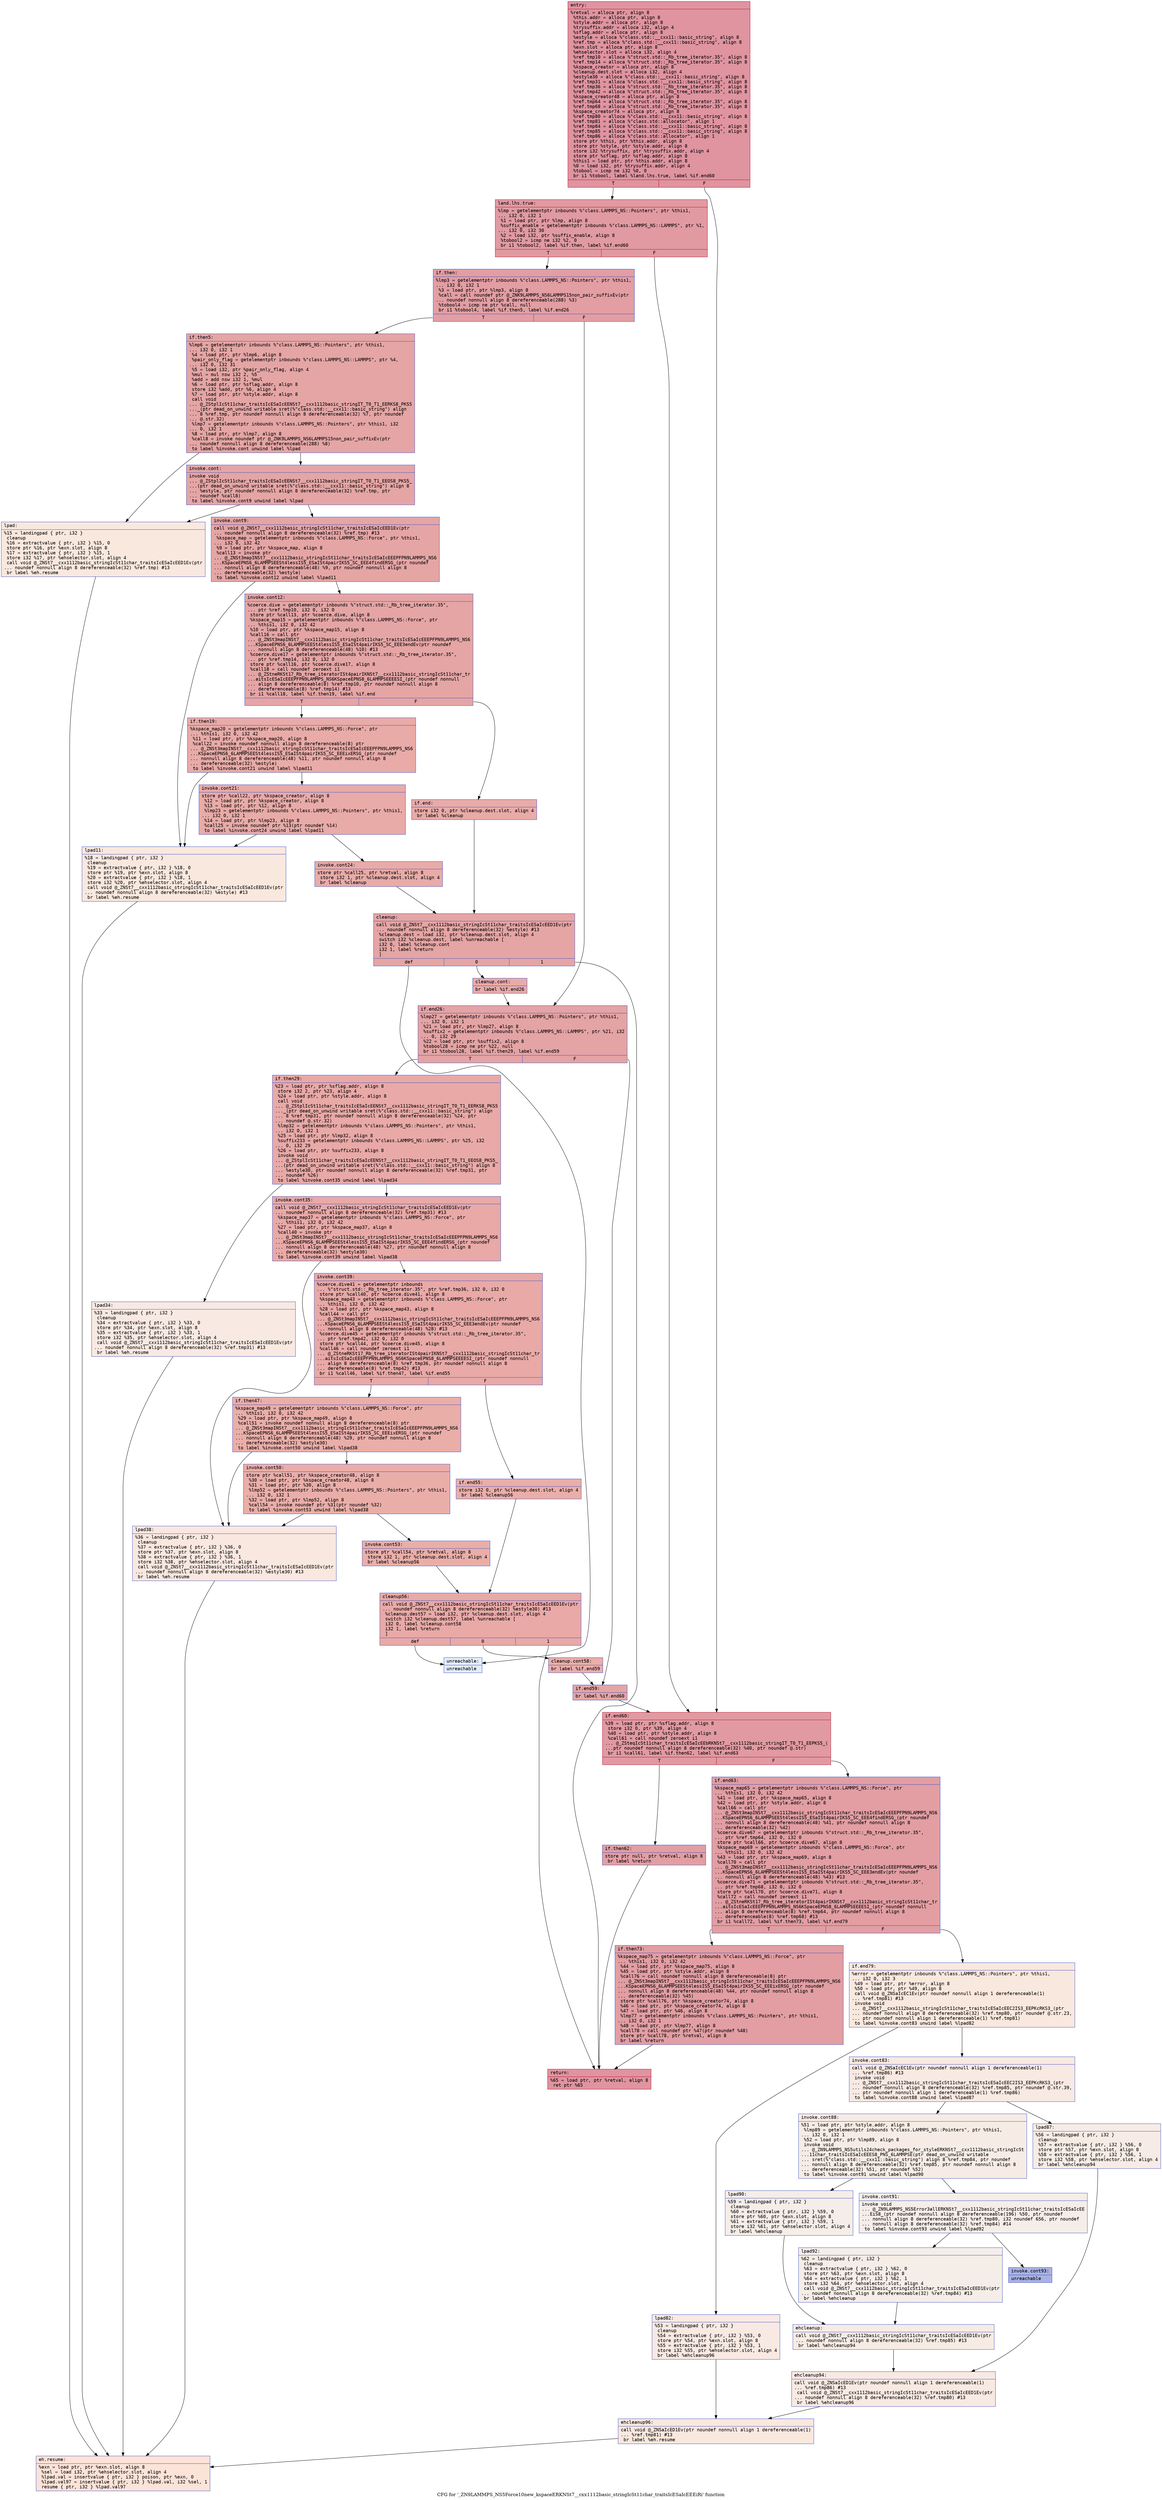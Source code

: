 digraph "CFG for '_ZN9LAMMPS_NS5Force10new_kspaceERKNSt7__cxx1112basic_stringIcSt11char_traitsIcESaIcEEEiRi' function" {
	label="CFG for '_ZN9LAMMPS_NS5Force10new_kspaceERKNSt7__cxx1112basic_stringIcSt11char_traitsIcESaIcEEEiRi' function";

	Node0x563a5e0f8010 [shape=record,color="#b70d28ff", style=filled, fillcolor="#b70d2870" fontname="Courier",label="{entry:\l|  %retval = alloca ptr, align 8\l  %this.addr = alloca ptr, align 8\l  %style.addr = alloca ptr, align 8\l  %trysuffix.addr = alloca i32, align 4\l  %sflag.addr = alloca ptr, align 8\l  %estyle = alloca %\"class.std::__cxx11::basic_string\", align 8\l  %ref.tmp = alloca %\"class.std::__cxx11::basic_string\", align 8\l  %exn.slot = alloca ptr, align 8\l  %ehselector.slot = alloca i32, align 4\l  %ref.tmp10 = alloca %\"struct.std::_Rb_tree_iterator.35\", align 8\l  %ref.tmp14 = alloca %\"struct.std::_Rb_tree_iterator.35\", align 8\l  %kspace_creator = alloca ptr, align 8\l  %cleanup.dest.slot = alloca i32, align 4\l  %estyle30 = alloca %\"class.std::__cxx11::basic_string\", align 8\l  %ref.tmp31 = alloca %\"class.std::__cxx11::basic_string\", align 8\l  %ref.tmp36 = alloca %\"struct.std::_Rb_tree_iterator.35\", align 8\l  %ref.tmp42 = alloca %\"struct.std::_Rb_tree_iterator.35\", align 8\l  %kspace_creator48 = alloca ptr, align 8\l  %ref.tmp64 = alloca %\"struct.std::_Rb_tree_iterator.35\", align 8\l  %ref.tmp68 = alloca %\"struct.std::_Rb_tree_iterator.35\", align 8\l  %kspace_creator74 = alloca ptr, align 8\l  %ref.tmp80 = alloca %\"class.std::__cxx11::basic_string\", align 8\l  %ref.tmp81 = alloca %\"class.std::allocator\", align 1\l  %ref.tmp84 = alloca %\"class.std::__cxx11::basic_string\", align 8\l  %ref.tmp85 = alloca %\"class.std::__cxx11::basic_string\", align 8\l  %ref.tmp86 = alloca %\"class.std::allocator\", align 1\l  store ptr %this, ptr %this.addr, align 8\l  store ptr %style, ptr %style.addr, align 8\l  store i32 %trysuffix, ptr %trysuffix.addr, align 4\l  store ptr %sflag, ptr %sflag.addr, align 8\l  %this1 = load ptr, ptr %this.addr, align 8\l  %0 = load i32, ptr %trysuffix.addr, align 4\l  %tobool = icmp ne i32 %0, 0\l  br i1 %tobool, label %land.lhs.true, label %if.end60\l|{<s0>T|<s1>F}}"];
	Node0x563a5e0f8010:s0 -> Node0x563a5e0f9910[tooltip="entry -> land.lhs.true\nProbability 62.50%" ];
	Node0x563a5e0f8010:s1 -> Node0x563a5e0f9990[tooltip="entry -> if.end60\nProbability 37.50%" ];
	Node0x563a5e0f9910 [shape=record,color="#b70d28ff", style=filled, fillcolor="#bb1b2c70" fontname="Courier",label="{land.lhs.true:\l|  %lmp = getelementptr inbounds %\"class.LAMMPS_NS::Pointers\", ptr %this1,\l... i32 0, i32 1\l  %1 = load ptr, ptr %lmp, align 8\l  %suffix_enable = getelementptr inbounds %\"class.LAMMPS_NS::LAMMPS\", ptr %1,\l... i32 0, i32 30\l  %2 = load i32, ptr %suffix_enable, align 8\l  %tobool2 = icmp ne i32 %2, 0\l  br i1 %tobool2, label %if.then, label %if.end60\l|{<s0>T|<s1>F}}"];
	Node0x563a5e0f9910:s0 -> Node0x563a5e0f9e10[tooltip="land.lhs.true -> if.then\nProbability 62.50%" ];
	Node0x563a5e0f9910:s1 -> Node0x563a5e0f9990[tooltip="land.lhs.true -> if.end60\nProbability 37.50%" ];
	Node0x563a5e0f9e10 [shape=record,color="#3d50c3ff", style=filled, fillcolor="#be242e70" fontname="Courier",label="{if.then:\l|  %lmp3 = getelementptr inbounds %\"class.LAMMPS_NS::Pointers\", ptr %this1,\l... i32 0, i32 1\l  %3 = load ptr, ptr %lmp3, align 8\l  %call = call noundef ptr @_ZNK9LAMMPS_NS6LAMMPS15non_pair_suffixEv(ptr\l... noundef nonnull align 8 dereferenceable(288) %3)\l  %tobool4 = icmp ne ptr %call, null\l  br i1 %tobool4, label %if.then5, label %if.end26\l|{<s0>T|<s1>F}}"];
	Node0x563a5e0f9e10:s0 -> Node0x563a5e0fa2d0[tooltip="if.then -> if.then5\nProbability 62.50%" ];
	Node0x563a5e0f9e10:s1 -> Node0x563a5e0fa350[tooltip="if.then -> if.end26\nProbability 37.50%" ];
	Node0x563a5e0fa2d0 [shape=record,color="#3d50c3ff", style=filled, fillcolor="#c5333470" fontname="Courier",label="{if.then5:\l|  %lmp6 = getelementptr inbounds %\"class.LAMMPS_NS::Pointers\", ptr %this1,\l... i32 0, i32 1\l  %4 = load ptr, ptr %lmp6, align 8\l  %pair_only_flag = getelementptr inbounds %\"class.LAMMPS_NS::LAMMPS\", ptr %4,\l... i32 0, i32 31\l  %5 = load i32, ptr %pair_only_flag, align 4\l  %mul = mul nsw i32 2, %5\l  %add = add nsw i32 1, %mul\l  %6 = load ptr, ptr %sflag.addr, align 8\l  store i32 %add, ptr %6, align 4\l  %7 = load ptr, ptr %style.addr, align 8\l  call void\l... @_ZStplIcSt11char_traitsIcESaIcEENSt7__cxx1112basic_stringIT_T0_T1_EERKS8_PKS5\l..._(ptr dead_on_unwind writable sret(%\"class.std::__cxx11::basic_string\") align\l... 8 %ref.tmp, ptr noundef nonnull align 8 dereferenceable(32) %7, ptr noundef\l... @.str.32)\l  %lmp7 = getelementptr inbounds %\"class.LAMMPS_NS::Pointers\", ptr %this1, i32\l... 0, i32 1\l  %8 = load ptr, ptr %lmp7, align 8\l  %call8 = invoke noundef ptr @_ZNK9LAMMPS_NS6LAMMPS15non_pair_suffixEv(ptr\l... noundef nonnull align 8 dereferenceable(288) %8)\l          to label %invoke.cont unwind label %lpad\l}"];
	Node0x563a5e0fa2d0 -> Node0x563a5e0f8f90[tooltip="if.then5 -> invoke.cont\nProbability 100.00%" ];
	Node0x563a5e0fa2d0 -> Node0x563a5e0f8fe0[tooltip="if.then5 -> lpad\nProbability 0.00%" ];
	Node0x563a5e0f8f90 [shape=record,color="#3d50c3ff", style=filled, fillcolor="#c5333470" fontname="Courier",label="{invoke.cont:\l|  invoke void\l... @_ZStplIcSt11char_traitsIcESaIcEENSt7__cxx1112basic_stringIT_T0_T1_EEOS8_PKS5_\l...(ptr dead_on_unwind writable sret(%\"class.std::__cxx11::basic_string\") align 8\l... %estyle, ptr noundef nonnull align 8 dereferenceable(32) %ref.tmp, ptr\l... noundef %call8)\l          to label %invoke.cont9 unwind label %lpad\l}"];
	Node0x563a5e0f8f90 -> Node0x563a5e0f90a0[tooltip="invoke.cont -> invoke.cont9\nProbability 100.00%" ];
	Node0x563a5e0f8f90 -> Node0x563a5e0f8fe0[tooltip="invoke.cont -> lpad\nProbability 0.00%" ];
	Node0x563a5e0f90a0 [shape=record,color="#3d50c3ff", style=filled, fillcolor="#c5333470" fontname="Courier",label="{invoke.cont9:\l|  call void @_ZNSt7__cxx1112basic_stringIcSt11char_traitsIcESaIcEED1Ev(ptr\l... noundef nonnull align 8 dereferenceable(32) %ref.tmp) #13\l  %kspace_map = getelementptr inbounds %\"class.LAMMPS_NS::Force\", ptr %this1,\l... i32 0, i32 42\l  %9 = load ptr, ptr %kspace_map, align 8\l  %call13 = invoke ptr\l... @_ZNSt3mapINSt7__cxx1112basic_stringIcSt11char_traitsIcESaIcEEEPFPN9LAMMPS_NS6\l...KSpaceEPNS6_6LAMMPSEESt4lessIS5_ESaISt4pairIKS5_SC_EEE4findERSG_(ptr noundef\l... nonnull align 8 dereferenceable(48) %9, ptr noundef nonnull align 8\l... dereferenceable(32) %estyle)\l          to label %invoke.cont12 unwind label %lpad11\l}"];
	Node0x563a5e0f90a0 -> Node0x563a5e0f91e0[tooltip="invoke.cont9 -> invoke.cont12\nProbability 100.00%" ];
	Node0x563a5e0f90a0 -> Node0x563a5e0fb610[tooltip="invoke.cont9 -> lpad11\nProbability 0.00%" ];
	Node0x563a5e0f91e0 [shape=record,color="#3d50c3ff", style=filled, fillcolor="#c5333470" fontname="Courier",label="{invoke.cont12:\l|  %coerce.dive = getelementptr inbounds %\"struct.std::_Rb_tree_iterator.35\",\l... ptr %ref.tmp10, i32 0, i32 0\l  store ptr %call13, ptr %coerce.dive, align 8\l  %kspace_map15 = getelementptr inbounds %\"class.LAMMPS_NS::Force\", ptr\l... %this1, i32 0, i32 42\l  %10 = load ptr, ptr %kspace_map15, align 8\l  %call16 = call ptr\l... @_ZNSt3mapINSt7__cxx1112basic_stringIcSt11char_traitsIcESaIcEEEPFPN9LAMMPS_NS6\l...KSpaceEPNS6_6LAMMPSEESt4lessIS5_ESaISt4pairIKS5_SC_EEE3endEv(ptr noundef\l... nonnull align 8 dereferenceable(48) %10) #13\l  %coerce.dive17 = getelementptr inbounds %\"struct.std::_Rb_tree_iterator.35\",\l... ptr %ref.tmp14, i32 0, i32 0\l  store ptr %call16, ptr %coerce.dive17, align 8\l  %call18 = call noundef zeroext i1\l... @_ZStneRKSt17_Rb_tree_iteratorISt4pairIKNSt7__cxx1112basic_stringIcSt11char_tr\l...aitsIcESaIcEEEPFPN9LAMMPS_NS6KSpaceEPNS8_6LAMMPSEEEESI_(ptr noundef nonnull\l... align 8 dereferenceable(8) %ref.tmp10, ptr noundef nonnull align 8\l... dereferenceable(8) %ref.tmp14) #13\l  br i1 %call18, label %if.then19, label %if.end\l|{<s0>T|<s1>F}}"];
	Node0x563a5e0f91e0:s0 -> Node0x563a5e0fc120[tooltip="invoke.cont12 -> if.then19\nProbability 50.00%" ];
	Node0x563a5e0f91e0:s1 -> Node0x563a5e0fc200[tooltip="invoke.cont12 -> if.end\nProbability 50.00%" ];
	Node0x563a5e0fc120 [shape=record,color="#3d50c3ff", style=filled, fillcolor="#cc403a70" fontname="Courier",label="{if.then19:\l|  %kspace_map20 = getelementptr inbounds %\"class.LAMMPS_NS::Force\", ptr\l... %this1, i32 0, i32 42\l  %11 = load ptr, ptr %kspace_map20, align 8\l  %call22 = invoke noundef nonnull align 8 dereferenceable(8) ptr\l... @_ZNSt3mapINSt7__cxx1112basic_stringIcSt11char_traitsIcESaIcEEEPFPN9LAMMPS_NS6\l...KSpaceEPNS6_6LAMMPSEESt4lessIS5_ESaISt4pairIKS5_SC_EEEixERSG_(ptr noundef\l... nonnull align 8 dereferenceable(48) %11, ptr noundef nonnull align 8\l... dereferenceable(32) %estyle)\l          to label %invoke.cont21 unwind label %lpad11\l}"];
	Node0x563a5e0fc120 -> Node0x563a5e0fc570[tooltip="if.then19 -> invoke.cont21\nProbability 100.00%" ];
	Node0x563a5e0fc120 -> Node0x563a5e0fb610[tooltip="if.then19 -> lpad11\nProbability 0.00%" ];
	Node0x563a5e0fc570 [shape=record,color="#3d50c3ff", style=filled, fillcolor="#cc403a70" fontname="Courier",label="{invoke.cont21:\l|  store ptr %call22, ptr %kspace_creator, align 8\l  %12 = load ptr, ptr %kspace_creator, align 8\l  %13 = load ptr, ptr %12, align 8\l  %lmp23 = getelementptr inbounds %\"class.LAMMPS_NS::Pointers\", ptr %this1,\l... i32 0, i32 1\l  %14 = load ptr, ptr %lmp23, align 8\l  %call25 = invoke noundef ptr %13(ptr noundef %14)\l          to label %invoke.cont24 unwind label %lpad11\l}"];
	Node0x563a5e0fc570 -> Node0x563a5e0fcb40[tooltip="invoke.cont21 -> invoke.cont24\nProbability 100.00%" ];
	Node0x563a5e0fc570 -> Node0x563a5e0fb610[tooltip="invoke.cont21 -> lpad11\nProbability 0.00%" ];
	Node0x563a5e0fcb40 [shape=record,color="#3d50c3ff", style=filled, fillcolor="#cc403a70" fontname="Courier",label="{invoke.cont24:\l|  store ptr %call25, ptr %retval, align 8\l  store i32 1, ptr %cleanup.dest.slot, align 4\l  br label %cleanup\l}"];
	Node0x563a5e0fcb40 -> Node0x563a5e0fcdd0[tooltip="invoke.cont24 -> cleanup\nProbability 100.00%" ];
	Node0x563a5e0f8fe0 [shape=record,color="#3d50c3ff", style=filled, fillcolor="#f2cab570" fontname="Courier",label="{lpad:\l|  %15 = landingpad \{ ptr, i32 \}\l          cleanup\l  %16 = extractvalue \{ ptr, i32 \} %15, 0\l  store ptr %16, ptr %exn.slot, align 8\l  %17 = extractvalue \{ ptr, i32 \} %15, 1\l  store i32 %17, ptr %ehselector.slot, align 4\l  call void @_ZNSt7__cxx1112basic_stringIcSt11char_traitsIcESaIcEED1Ev(ptr\l... noundef nonnull align 8 dereferenceable(32) %ref.tmp) #13\l  br label %eh.resume\l}"];
	Node0x563a5e0f8fe0 -> Node0x563a5e0fd030[tooltip="lpad -> eh.resume\nProbability 100.00%" ];
	Node0x563a5e0fb610 [shape=record,color="#3d50c3ff", style=filled, fillcolor="#f2cab570" fontname="Courier",label="{lpad11:\l|  %18 = landingpad \{ ptr, i32 \}\l          cleanup\l  %19 = extractvalue \{ ptr, i32 \} %18, 0\l  store ptr %19, ptr %exn.slot, align 8\l  %20 = extractvalue \{ ptr, i32 \} %18, 1\l  store i32 %20, ptr %ehselector.slot, align 4\l  call void @_ZNSt7__cxx1112basic_stringIcSt11char_traitsIcESaIcEED1Ev(ptr\l... noundef nonnull align 8 dereferenceable(32) %estyle) #13\l  br label %eh.resume\l}"];
	Node0x563a5e0fb610 -> Node0x563a5e0fd030[tooltip="lpad11 -> eh.resume\nProbability 100.00%" ];
	Node0x563a5e0fc200 [shape=record,color="#3d50c3ff", style=filled, fillcolor="#cc403a70" fontname="Courier",label="{if.end:\l|  store i32 0, ptr %cleanup.dest.slot, align 4\l  br label %cleanup\l}"];
	Node0x563a5e0fc200 -> Node0x563a5e0fcdd0[tooltip="if.end -> cleanup\nProbability 100.00%" ];
	Node0x563a5e0fcdd0 [shape=record,color="#3d50c3ff", style=filled, fillcolor="#c5333470" fontname="Courier",label="{cleanup:\l|  call void @_ZNSt7__cxx1112basic_stringIcSt11char_traitsIcESaIcEED1Ev(ptr\l... noundef nonnull align 8 dereferenceable(32) %estyle) #13\l  %cleanup.dest = load i32, ptr %cleanup.dest.slot, align 4\l  switch i32 %cleanup.dest, label %unreachable [\l    i32 0, label %cleanup.cont\l    i32 1, label %return\l  ]\l|{<s0>def|<s1>0|<s2>1}}"];
	Node0x563a5e0fcdd0:s0 -> Node0x563a5e0fd470[tooltip="cleanup -> unreachable\nProbability 0.00%" ];
	Node0x563a5e0fcdd0:s1 -> Node0x563a5e0fd930[tooltip="cleanup -> cleanup.cont\nProbability 50.00%" ];
	Node0x563a5e0fcdd0:s2 -> Node0x563a5e0fd9b0[tooltip="cleanup -> return\nProbability 50.00%" ];
	Node0x563a5e0fd930 [shape=record,color="#3d50c3ff", style=filled, fillcolor="#cc403a70" fontname="Courier",label="{cleanup.cont:\l|  br label %if.end26\l}"];
	Node0x563a5e0fd930 -> Node0x563a5e0fa350[tooltip="cleanup.cont -> if.end26\nProbability 100.00%" ];
	Node0x563a5e0fa350 [shape=record,color="#3d50c3ff", style=filled, fillcolor="#c32e3170" fontname="Courier",label="{if.end26:\l|  %lmp27 = getelementptr inbounds %\"class.LAMMPS_NS::Pointers\", ptr %this1,\l... i32 0, i32 1\l  %21 = load ptr, ptr %lmp27, align 8\l  %suffix2 = getelementptr inbounds %\"class.LAMMPS_NS::LAMMPS\", ptr %21, i32\l... 0, i32 29\l  %22 = load ptr, ptr %suffix2, align 8\l  %tobool28 = icmp ne ptr %22, null\l  br i1 %tobool28, label %if.then29, label %if.end59\l|{<s0>T|<s1>F}}"];
	Node0x563a5e0fa350:s0 -> Node0x563a5e0fdf80[tooltip="if.end26 -> if.then29\nProbability 62.50%" ];
	Node0x563a5e0fa350:s1 -> Node0x563a5e0fe000[tooltip="if.end26 -> if.end59\nProbability 37.50%" ];
	Node0x563a5e0fdf80 [shape=record,color="#3d50c3ff", style=filled, fillcolor="#ca3b3770" fontname="Courier",label="{if.then29:\l|  %23 = load ptr, ptr %sflag.addr, align 8\l  store i32 2, ptr %23, align 4\l  %24 = load ptr, ptr %style.addr, align 8\l  call void\l... @_ZStplIcSt11char_traitsIcESaIcEENSt7__cxx1112basic_stringIT_T0_T1_EERKS8_PKS5\l..._(ptr dead_on_unwind writable sret(%\"class.std::__cxx11::basic_string\") align\l... 8 %ref.tmp31, ptr noundef nonnull align 8 dereferenceable(32) %24, ptr\l... noundef @.str.32)\l  %lmp32 = getelementptr inbounds %\"class.LAMMPS_NS::Pointers\", ptr %this1,\l... i32 0, i32 1\l  %25 = load ptr, ptr %lmp32, align 8\l  %suffix233 = getelementptr inbounds %\"class.LAMMPS_NS::LAMMPS\", ptr %25, i32\l... 0, i32 29\l  %26 = load ptr, ptr %suffix233, align 8\l  invoke void\l... @_ZStplIcSt11char_traitsIcESaIcEENSt7__cxx1112basic_stringIT_T0_T1_EEOS8_PKS5_\l...(ptr dead_on_unwind writable sret(%\"class.std::__cxx11::basic_string\") align 8\l... %estyle30, ptr noundef nonnull align 8 dereferenceable(32) %ref.tmp31, ptr\l... noundef %26)\l          to label %invoke.cont35 unwind label %lpad34\l}"];
	Node0x563a5e0fdf80 -> Node0x563a5e0fe670[tooltip="if.then29 -> invoke.cont35\nProbability 100.00%" ];
	Node0x563a5e0fdf80 -> Node0x563a5e0fe6f0[tooltip="if.then29 -> lpad34\nProbability 0.00%" ];
	Node0x563a5e0fe670 [shape=record,color="#3d50c3ff", style=filled, fillcolor="#ca3b3770" fontname="Courier",label="{invoke.cont35:\l|  call void @_ZNSt7__cxx1112basic_stringIcSt11char_traitsIcESaIcEED1Ev(ptr\l... noundef nonnull align 8 dereferenceable(32) %ref.tmp31) #13\l  %kspace_map37 = getelementptr inbounds %\"class.LAMMPS_NS::Force\", ptr\l... %this1, i32 0, i32 42\l  %27 = load ptr, ptr %kspace_map37, align 8\l  %call40 = invoke ptr\l... @_ZNSt3mapINSt7__cxx1112basic_stringIcSt11char_traitsIcESaIcEEEPFPN9LAMMPS_NS6\l...KSpaceEPNS6_6LAMMPSEESt4lessIS5_ESaISt4pairIKS5_SC_EEE4findERSG_(ptr noundef\l... nonnull align 8 dereferenceable(48) %27, ptr noundef nonnull align 8\l... dereferenceable(32) %estyle30)\l          to label %invoke.cont39 unwind label %lpad38\l}"];
	Node0x563a5e0fe670 -> Node0x563a5e0fe9e0[tooltip="invoke.cont35 -> invoke.cont39\nProbability 100.00%" ];
	Node0x563a5e0fe670 -> Node0x563a5e0fed30[tooltip="invoke.cont35 -> lpad38\nProbability 0.00%" ];
	Node0x563a5e0fe9e0 [shape=record,color="#3d50c3ff", style=filled, fillcolor="#ca3b3770" fontname="Courier",label="{invoke.cont39:\l|  %coerce.dive41 = getelementptr inbounds\l... %\"struct.std::_Rb_tree_iterator.35\", ptr %ref.tmp36, i32 0, i32 0\l  store ptr %call40, ptr %coerce.dive41, align 8\l  %kspace_map43 = getelementptr inbounds %\"class.LAMMPS_NS::Force\", ptr\l... %this1, i32 0, i32 42\l  %28 = load ptr, ptr %kspace_map43, align 8\l  %call44 = call ptr\l... @_ZNSt3mapINSt7__cxx1112basic_stringIcSt11char_traitsIcESaIcEEEPFPN9LAMMPS_NS6\l...KSpaceEPNS6_6LAMMPSEESt4lessIS5_ESaISt4pairIKS5_SC_EEE3endEv(ptr noundef\l... nonnull align 8 dereferenceable(48) %28) #13\l  %coerce.dive45 = getelementptr inbounds %\"struct.std::_Rb_tree_iterator.35\",\l... ptr %ref.tmp42, i32 0, i32 0\l  store ptr %call44, ptr %coerce.dive45, align 8\l  %call46 = call noundef zeroext i1\l... @_ZStneRKSt17_Rb_tree_iteratorISt4pairIKNSt7__cxx1112basic_stringIcSt11char_tr\l...aitsIcESaIcEEEPFPN9LAMMPS_NS6KSpaceEPNS8_6LAMMPSEEEESI_(ptr noundef nonnull\l... align 8 dereferenceable(8) %ref.tmp36, ptr noundef nonnull align 8\l... dereferenceable(8) %ref.tmp42) #13\l  br i1 %call46, label %if.then47, label %if.end55\l|{<s0>T|<s1>F}}"];
	Node0x563a5e0fe9e0:s0 -> Node0x563a5e0ff6a0[tooltip="invoke.cont39 -> if.then47\nProbability 50.00%" ];
	Node0x563a5e0fe9e0:s1 -> Node0x563a5e0ff720[tooltip="invoke.cont39 -> if.end55\nProbability 50.00%" ];
	Node0x563a5e0ff6a0 [shape=record,color="#3d50c3ff", style=filled, fillcolor="#d0473d70" fontname="Courier",label="{if.then47:\l|  %kspace_map49 = getelementptr inbounds %\"class.LAMMPS_NS::Force\", ptr\l... %this1, i32 0, i32 42\l  %29 = load ptr, ptr %kspace_map49, align 8\l  %call51 = invoke noundef nonnull align 8 dereferenceable(8) ptr\l... @_ZNSt3mapINSt7__cxx1112basic_stringIcSt11char_traitsIcESaIcEEEPFPN9LAMMPS_NS6\l...KSpaceEPNS6_6LAMMPSEESt4lessIS5_ESaISt4pairIKS5_SC_EEEixERSG_(ptr noundef\l... nonnull align 8 dereferenceable(48) %29, ptr noundef nonnull align 8\l... dereferenceable(32) %estyle30)\l          to label %invoke.cont50 unwind label %lpad38\l}"];
	Node0x563a5e0ff6a0 -> Node0x563a5e0facf0[tooltip="if.then47 -> invoke.cont50\nProbability 100.00%" ];
	Node0x563a5e0ff6a0 -> Node0x563a5e0fed30[tooltip="if.then47 -> lpad38\nProbability 0.00%" ];
	Node0x563a5e0facf0 [shape=record,color="#3d50c3ff", style=filled, fillcolor="#d0473d70" fontname="Courier",label="{invoke.cont50:\l|  store ptr %call51, ptr %kspace_creator48, align 8\l  %30 = load ptr, ptr %kspace_creator48, align 8\l  %31 = load ptr, ptr %30, align 8\l  %lmp52 = getelementptr inbounds %\"class.LAMMPS_NS::Pointers\", ptr %this1,\l... i32 0, i32 1\l  %32 = load ptr, ptr %lmp52, align 8\l  %call54 = invoke noundef ptr %31(ptr noundef %32)\l          to label %invoke.cont53 unwind label %lpad38\l}"];
	Node0x563a5e0facf0 -> Node0x563a5e0fb1a0[tooltip="invoke.cont50 -> invoke.cont53\nProbability 100.00%" ];
	Node0x563a5e0facf0 -> Node0x563a5e0fed30[tooltip="invoke.cont50 -> lpad38\nProbability 0.00%" ];
	Node0x563a5e0fb1a0 [shape=record,color="#3d50c3ff", style=filled, fillcolor="#d0473d70" fontname="Courier",label="{invoke.cont53:\l|  store ptr %call54, ptr %retval, align 8\l  store i32 1, ptr %cleanup.dest.slot, align 4\l  br label %cleanup56\l}"];
	Node0x563a5e0fb1a0 -> Node0x563a5e100800[tooltip="invoke.cont53 -> cleanup56\nProbability 100.00%" ];
	Node0x563a5e0fe6f0 [shape=record,color="#3d50c3ff", style=filled, fillcolor="#efcebd70" fontname="Courier",label="{lpad34:\l|  %33 = landingpad \{ ptr, i32 \}\l          cleanup\l  %34 = extractvalue \{ ptr, i32 \} %33, 0\l  store ptr %34, ptr %exn.slot, align 8\l  %35 = extractvalue \{ ptr, i32 \} %33, 1\l  store i32 %35, ptr %ehselector.slot, align 4\l  call void @_ZNSt7__cxx1112basic_stringIcSt11char_traitsIcESaIcEED1Ev(ptr\l... noundef nonnull align 8 dereferenceable(32) %ref.tmp31) #13\l  br label %eh.resume\l}"];
	Node0x563a5e0fe6f0 -> Node0x563a5e0fd030[tooltip="lpad34 -> eh.resume\nProbability 100.00%" ];
	Node0x563a5e0fed30 [shape=record,color="#3d50c3ff", style=filled, fillcolor="#f1ccb870" fontname="Courier",label="{lpad38:\l|  %36 = landingpad \{ ptr, i32 \}\l          cleanup\l  %37 = extractvalue \{ ptr, i32 \} %36, 0\l  store ptr %37, ptr %exn.slot, align 8\l  %38 = extractvalue \{ ptr, i32 \} %36, 1\l  store i32 %38, ptr %ehselector.slot, align 4\l  call void @_ZNSt7__cxx1112basic_stringIcSt11char_traitsIcESaIcEED1Ev(ptr\l... noundef nonnull align 8 dereferenceable(32) %estyle30) #13\l  br label %eh.resume\l}"];
	Node0x563a5e0fed30 -> Node0x563a5e0fd030[tooltip="lpad38 -> eh.resume\nProbability 100.00%" ];
	Node0x563a5e0ff720 [shape=record,color="#3d50c3ff", style=filled, fillcolor="#d0473d70" fontname="Courier",label="{if.end55:\l|  store i32 0, ptr %cleanup.dest.slot, align 4\l  br label %cleanup56\l}"];
	Node0x563a5e0ff720 -> Node0x563a5e100800[tooltip="if.end55 -> cleanup56\nProbability 100.00%" ];
	Node0x563a5e100800 [shape=record,color="#3d50c3ff", style=filled, fillcolor="#ca3b3770" fontname="Courier",label="{cleanup56:\l|  call void @_ZNSt7__cxx1112basic_stringIcSt11char_traitsIcESaIcEED1Ev(ptr\l... noundef nonnull align 8 dereferenceable(32) %estyle30) #13\l  %cleanup.dest57 = load i32, ptr %cleanup.dest.slot, align 4\l  switch i32 %cleanup.dest57, label %unreachable [\l    i32 0, label %cleanup.cont58\l    i32 1, label %return\l  ]\l|{<s0>def|<s1>0|<s2>1}}"];
	Node0x563a5e100800:s0 -> Node0x563a5e0fd470[tooltip="cleanup56 -> unreachable\nProbability 0.00%" ];
	Node0x563a5e100800:s1 -> Node0x563a5e100a20[tooltip="cleanup56 -> cleanup.cont58\nProbability 50.00%" ];
	Node0x563a5e100800:s2 -> Node0x563a5e0fd9b0[tooltip="cleanup56 -> return\nProbability 50.00%" ];
	Node0x563a5e100a20 [shape=record,color="#3d50c3ff", style=filled, fillcolor="#d0473d70" fontname="Courier",label="{cleanup.cont58:\l|  br label %if.end59\l}"];
	Node0x563a5e100a20 -> Node0x563a5e0fe000[tooltip="cleanup.cont58 -> if.end59\nProbability 100.00%" ];
	Node0x563a5e0fe000 [shape=record,color="#3d50c3ff", style=filled, fillcolor="#c5333470" fontname="Courier",label="{if.end59:\l|  br label %if.end60\l}"];
	Node0x563a5e0fe000 -> Node0x563a5e0f9990[tooltip="if.end59 -> if.end60\nProbability 100.00%" ];
	Node0x563a5e0f9990 [shape=record,color="#b70d28ff", style=filled, fillcolor="#bb1b2c70" fontname="Courier",label="{if.end60:\l|  %39 = load ptr, ptr %sflag.addr, align 8\l  store i32 0, ptr %39, align 4\l  %40 = load ptr, ptr %style.addr, align 8\l  %call61 = call noundef zeroext i1\l... @_ZSteqIcSt11char_traitsIcESaIcEEbRKNSt7__cxx1112basic_stringIT_T0_T1_EEPKS5_(\l...ptr noundef nonnull align 8 dereferenceable(32) %40, ptr noundef @.str)\l  br i1 %call61, label %if.then62, label %if.end63\l|{<s0>T|<s1>F}}"];
	Node0x563a5e0f9990:s0 -> Node0x563a5e101760[tooltip="if.end60 -> if.then62\nProbability 50.00%" ];
	Node0x563a5e0f9990:s1 -> Node0x563a5e1017e0[tooltip="if.end60 -> if.end63\nProbability 50.00%" ];
	Node0x563a5e101760 [shape=record,color="#3d50c3ff", style=filled, fillcolor="#be242e70" fontname="Courier",label="{if.then62:\l|  store ptr null, ptr %retval, align 8\l  br label %return\l}"];
	Node0x563a5e101760 -> Node0x563a5e0fd9b0[tooltip="if.then62 -> return\nProbability 100.00%" ];
	Node0x563a5e1017e0 [shape=record,color="#3d50c3ff", style=filled, fillcolor="#be242e70" fontname="Courier",label="{if.end63:\l|  %kspace_map65 = getelementptr inbounds %\"class.LAMMPS_NS::Force\", ptr\l... %this1, i32 0, i32 42\l  %41 = load ptr, ptr %kspace_map65, align 8\l  %42 = load ptr, ptr %style.addr, align 8\l  %call66 = call ptr\l... @_ZNSt3mapINSt7__cxx1112basic_stringIcSt11char_traitsIcESaIcEEEPFPN9LAMMPS_NS6\l...KSpaceEPNS6_6LAMMPSEESt4lessIS5_ESaISt4pairIKS5_SC_EEE4findERSG_(ptr noundef\l... nonnull align 8 dereferenceable(48) %41, ptr noundef nonnull align 8\l... dereferenceable(32) %42)\l  %coerce.dive67 = getelementptr inbounds %\"struct.std::_Rb_tree_iterator.35\",\l... ptr %ref.tmp64, i32 0, i32 0\l  store ptr %call66, ptr %coerce.dive67, align 8\l  %kspace_map69 = getelementptr inbounds %\"class.LAMMPS_NS::Force\", ptr\l... %this1, i32 0, i32 42\l  %43 = load ptr, ptr %kspace_map69, align 8\l  %call70 = call ptr\l... @_ZNSt3mapINSt7__cxx1112basic_stringIcSt11char_traitsIcESaIcEEEPFPN9LAMMPS_NS6\l...KSpaceEPNS6_6LAMMPSEESt4lessIS5_ESaISt4pairIKS5_SC_EEE3endEv(ptr noundef\l... nonnull align 8 dereferenceable(48) %43) #13\l  %coerce.dive71 = getelementptr inbounds %\"struct.std::_Rb_tree_iterator.35\",\l... ptr %ref.tmp68, i32 0, i32 0\l  store ptr %call70, ptr %coerce.dive71, align 8\l  %call72 = call noundef zeroext i1\l... @_ZStneRKSt17_Rb_tree_iteratorISt4pairIKNSt7__cxx1112basic_stringIcSt11char_tr\l...aitsIcESaIcEEEPFPN9LAMMPS_NS6KSpaceEPNS8_6LAMMPSEEEESI_(ptr noundef nonnull\l... align 8 dereferenceable(8) %ref.tmp64, ptr noundef nonnull align 8\l... dereferenceable(8) %ref.tmp68) #13\l  br i1 %call72, label %if.then73, label %if.end79\l|{<s0>T|<s1>F}}"];
	Node0x563a5e1017e0:s0 -> Node0x563a5e102570[tooltip="if.end63 -> if.then73\nProbability 100.00%" ];
	Node0x563a5e1017e0:s1 -> Node0x563a5e1025f0[tooltip="if.end63 -> if.end79\nProbability 0.00%" ];
	Node0x563a5e102570 [shape=record,color="#3d50c3ff", style=filled, fillcolor="#be242e70" fontname="Courier",label="{if.then73:\l|  %kspace_map75 = getelementptr inbounds %\"class.LAMMPS_NS::Force\", ptr\l... %this1, i32 0, i32 42\l  %44 = load ptr, ptr %kspace_map75, align 8\l  %45 = load ptr, ptr %style.addr, align 8\l  %call76 = call noundef nonnull align 8 dereferenceable(8) ptr\l... @_ZNSt3mapINSt7__cxx1112basic_stringIcSt11char_traitsIcESaIcEEEPFPN9LAMMPS_NS6\l...KSpaceEPNS6_6LAMMPSEESt4lessIS5_ESaISt4pairIKS5_SC_EEEixERSG_(ptr noundef\l... nonnull align 8 dereferenceable(48) %44, ptr noundef nonnull align 8\l... dereferenceable(32) %45)\l  store ptr %call76, ptr %kspace_creator74, align 8\l  %46 = load ptr, ptr %kspace_creator74, align 8\l  %47 = load ptr, ptr %46, align 8\l  %lmp77 = getelementptr inbounds %\"class.LAMMPS_NS::Pointers\", ptr %this1,\l... i32 0, i32 1\l  %48 = load ptr, ptr %lmp77, align 8\l  %call78 = call noundef ptr %47(ptr noundef %48)\l  store ptr %call78, ptr %retval, align 8\l  br label %return\l}"];
	Node0x563a5e102570 -> Node0x563a5e0fd9b0[tooltip="if.then73 -> return\nProbability 100.00%" ];
	Node0x563a5e1025f0 [shape=record,color="#3d50c3ff", style=filled, fillcolor="#f2cab570" fontname="Courier",label="{if.end79:\l|  %error = getelementptr inbounds %\"class.LAMMPS_NS::Pointers\", ptr %this1,\l... i32 0, i32 3\l  %49 = load ptr, ptr %error, align 8\l  %50 = load ptr, ptr %49, align 8\l  call void @_ZNSaIcEC1Ev(ptr noundef nonnull align 1 dereferenceable(1)\l... %ref.tmp81) #13\l  invoke void\l... @_ZNSt7__cxx1112basic_stringIcSt11char_traitsIcESaIcEEC2IS3_EEPKcRKS3_(ptr\l... noundef nonnull align 8 dereferenceable(32) %ref.tmp80, ptr noundef @.str.23,\l... ptr noundef nonnull align 1 dereferenceable(1) %ref.tmp81)\l          to label %invoke.cont83 unwind label %lpad82\l}"];
	Node0x563a5e1025f0 -> Node0x563a5e103b10[tooltip="if.end79 -> invoke.cont83\nProbability 50.00%" ];
	Node0x563a5e1025f0 -> Node0x563a5e103b60[tooltip="if.end79 -> lpad82\nProbability 50.00%" ];
	Node0x563a5e103b10 [shape=record,color="#3d50c3ff", style=filled, fillcolor="#efcebd70" fontname="Courier",label="{invoke.cont83:\l|  call void @_ZNSaIcEC1Ev(ptr noundef nonnull align 1 dereferenceable(1)\l... %ref.tmp86) #13\l  invoke void\l... @_ZNSt7__cxx1112basic_stringIcSt11char_traitsIcESaIcEEC2IS3_EEPKcRKS3_(ptr\l... noundef nonnull align 8 dereferenceable(32) %ref.tmp85, ptr noundef @.str.39,\l... ptr noundef nonnull align 1 dereferenceable(1) %ref.tmp86)\l          to label %invoke.cont88 unwind label %lpad87\l}"];
	Node0x563a5e103b10 -> Node0x563a5e103e50[tooltip="invoke.cont83 -> invoke.cont88\nProbability 50.00%" ];
	Node0x563a5e103b10 -> Node0x563a5e103ea0[tooltip="invoke.cont83 -> lpad87\nProbability 50.00%" ];
	Node0x563a5e103e50 [shape=record,color="#3d50c3ff", style=filled, fillcolor="#ecd3c570" fontname="Courier",label="{invoke.cont88:\l|  %51 = load ptr, ptr %style.addr, align 8\l  %lmp89 = getelementptr inbounds %\"class.LAMMPS_NS::Pointers\", ptr %this1,\l... i32 0, i32 1\l  %52 = load ptr, ptr %lmp89, align 8\l  invoke void\l... @_ZN9LAMMPS_NS5utils24check_packages_for_styleERKNSt7__cxx1112basic_stringIcSt\l...11char_traitsIcESaIcEEES8_PNS_6LAMMPSE(ptr dead_on_unwind writable\l... sret(%\"class.std::__cxx11::basic_string\") align 8 %ref.tmp84, ptr noundef\l... nonnull align 8 dereferenceable(32) %ref.tmp85, ptr noundef nonnull align 8\l... dereferenceable(32) %51, ptr noundef %52)\l          to label %invoke.cont91 unwind label %lpad90\l}"];
	Node0x563a5e103e50 -> Node0x563a5e103e00[tooltip="invoke.cont88 -> invoke.cont91\nProbability 50.00%" ];
	Node0x563a5e103e50 -> Node0x563a5e104310[tooltip="invoke.cont88 -> lpad90\nProbability 50.00%" ];
	Node0x563a5e103e00 [shape=record,color="#3d50c3ff", style=filled, fillcolor="#e8d6cc70" fontname="Courier",label="{invoke.cont91:\l|  invoke void\l... @_ZN9LAMMPS_NS5Error3allERKNSt7__cxx1112basic_stringIcSt11char_traitsIcESaIcEE\l...EiS8_(ptr noundef nonnull align 8 dereferenceable(196) %50, ptr noundef\l... nonnull align 8 dereferenceable(32) %ref.tmp80, i32 noundef 656, ptr noundef\l... nonnull align 8 dereferenceable(32) %ref.tmp84) #14\l          to label %invoke.cont93 unwind label %lpad92\l}"];
	Node0x563a5e103e00 -> Node0x563a5e104500[tooltip="invoke.cont91 -> invoke.cont93\nProbability 0.00%" ];
	Node0x563a5e103e00 -> Node0x563a5e1045e0[tooltip="invoke.cont91 -> lpad92\nProbability 100.00%" ];
	Node0x563a5e104500 [shape=record,color="#3d50c3ff", style=filled, fillcolor="#3d50c370" fontname="Courier",label="{invoke.cont93:\l|  unreachable\l}"];
	Node0x563a5e103b60 [shape=record,color="#3d50c3ff", style=filled, fillcolor="#efcebd70" fontname="Courier",label="{lpad82:\l|  %53 = landingpad \{ ptr, i32 \}\l          cleanup\l  %54 = extractvalue \{ ptr, i32 \} %53, 0\l  store ptr %54, ptr %exn.slot, align 8\l  %55 = extractvalue \{ ptr, i32 \} %53, 1\l  store i32 %55, ptr %ehselector.slot, align 4\l  br label %ehcleanup96\l}"];
	Node0x563a5e103b60 -> Node0x563a5e104a80[tooltip="lpad82 -> ehcleanup96\nProbability 100.00%" ];
	Node0x563a5e103ea0 [shape=record,color="#3d50c3ff", style=filled, fillcolor="#ecd3c570" fontname="Courier",label="{lpad87:\l|  %56 = landingpad \{ ptr, i32 \}\l          cleanup\l  %57 = extractvalue \{ ptr, i32 \} %56, 0\l  store ptr %57, ptr %exn.slot, align 8\l  %58 = extractvalue \{ ptr, i32 \} %56, 1\l  store i32 %58, ptr %ehselector.slot, align 4\l  br label %ehcleanup94\l}"];
	Node0x563a5e103ea0 -> Node0x563a5e104dd0[tooltip="lpad87 -> ehcleanup94\nProbability 100.00%" ];
	Node0x563a5e104310 [shape=record,color="#3d50c3ff", style=filled, fillcolor="#e8d6cc70" fontname="Courier",label="{lpad90:\l|  %59 = landingpad \{ ptr, i32 \}\l          cleanup\l  %60 = extractvalue \{ ptr, i32 \} %59, 0\l  store ptr %60, ptr %exn.slot, align 8\l  %61 = extractvalue \{ ptr, i32 \} %59, 1\l  store i32 %61, ptr %ehselector.slot, align 4\l  br label %ehcleanup\l}"];
	Node0x563a5e104310 -> Node0x563a5e105140[tooltip="lpad90 -> ehcleanup\nProbability 100.00%" ];
	Node0x563a5e1045e0 [shape=record,color="#3d50c3ff", style=filled, fillcolor="#e8d6cc70" fontname="Courier",label="{lpad92:\l|  %62 = landingpad \{ ptr, i32 \}\l          cleanup\l  %63 = extractvalue \{ ptr, i32 \} %62, 0\l  store ptr %63, ptr %exn.slot, align 8\l  %64 = extractvalue \{ ptr, i32 \} %62, 1\l  store i32 %64, ptr %ehselector.slot, align 4\l  call void @_ZNSt7__cxx1112basic_stringIcSt11char_traitsIcESaIcEED1Ev(ptr\l... noundef nonnull align 8 dereferenceable(32) %ref.tmp84) #13\l  br label %ehcleanup\l}"];
	Node0x563a5e1045e0 -> Node0x563a5e105140[tooltip="lpad92 -> ehcleanup\nProbability 100.00%" ];
	Node0x563a5e105140 [shape=record,color="#3d50c3ff", style=filled, fillcolor="#ecd3c570" fontname="Courier",label="{ehcleanup:\l|  call void @_ZNSt7__cxx1112basic_stringIcSt11char_traitsIcESaIcEED1Ev(ptr\l... noundef nonnull align 8 dereferenceable(32) %ref.tmp85) #13\l  br label %ehcleanup94\l}"];
	Node0x563a5e105140 -> Node0x563a5e104dd0[tooltip="ehcleanup -> ehcleanup94\nProbability 100.00%" ];
	Node0x563a5e104dd0 [shape=record,color="#3d50c3ff", style=filled, fillcolor="#efcebd70" fontname="Courier",label="{ehcleanup94:\l|  call void @_ZNSaIcED1Ev(ptr noundef nonnull align 1 dereferenceable(1)\l... %ref.tmp86) #13\l  call void @_ZNSt7__cxx1112basic_stringIcSt11char_traitsIcESaIcEED1Ev(ptr\l... noundef nonnull align 8 dereferenceable(32) %ref.tmp80) #13\l  br label %ehcleanup96\l}"];
	Node0x563a5e104dd0 -> Node0x563a5e104a80[tooltip="ehcleanup94 -> ehcleanup96\nProbability 100.00%" ];
	Node0x563a5e104a80 [shape=record,color="#3d50c3ff", style=filled, fillcolor="#f2cab570" fontname="Courier",label="{ehcleanup96:\l|  call void @_ZNSaIcED1Ev(ptr noundef nonnull align 1 dereferenceable(1)\l... %ref.tmp81) #13\l  br label %eh.resume\l}"];
	Node0x563a5e104a80 -> Node0x563a5e0fd030[tooltip="ehcleanup96 -> eh.resume\nProbability 100.00%" ];
	Node0x563a5e0fd9b0 [shape=record,color="#b70d28ff", style=filled, fillcolor="#b70d2870" fontname="Courier",label="{return:\l|  %65 = load ptr, ptr %retval, align 8\l  ret ptr %65\l}"];
	Node0x563a5e0fd030 [shape=record,color="#3d50c3ff", style=filled, fillcolor="#f6bfa670" fontname="Courier",label="{eh.resume:\l|  %exn = load ptr, ptr %exn.slot, align 8\l  %sel = load i32, ptr %ehselector.slot, align 4\l  %lpad.val = insertvalue \{ ptr, i32 \} poison, ptr %exn, 0\l  %lpad.val97 = insertvalue \{ ptr, i32 \} %lpad.val, i32 %sel, 1\l  resume \{ ptr, i32 \} %lpad.val97\l}"];
	Node0x563a5e0fd470 [shape=record,color="#3d50c3ff", style=filled, fillcolor="#c1d4f470" fontname="Courier",label="{unreachable:\l|  unreachable\l}"];
}
